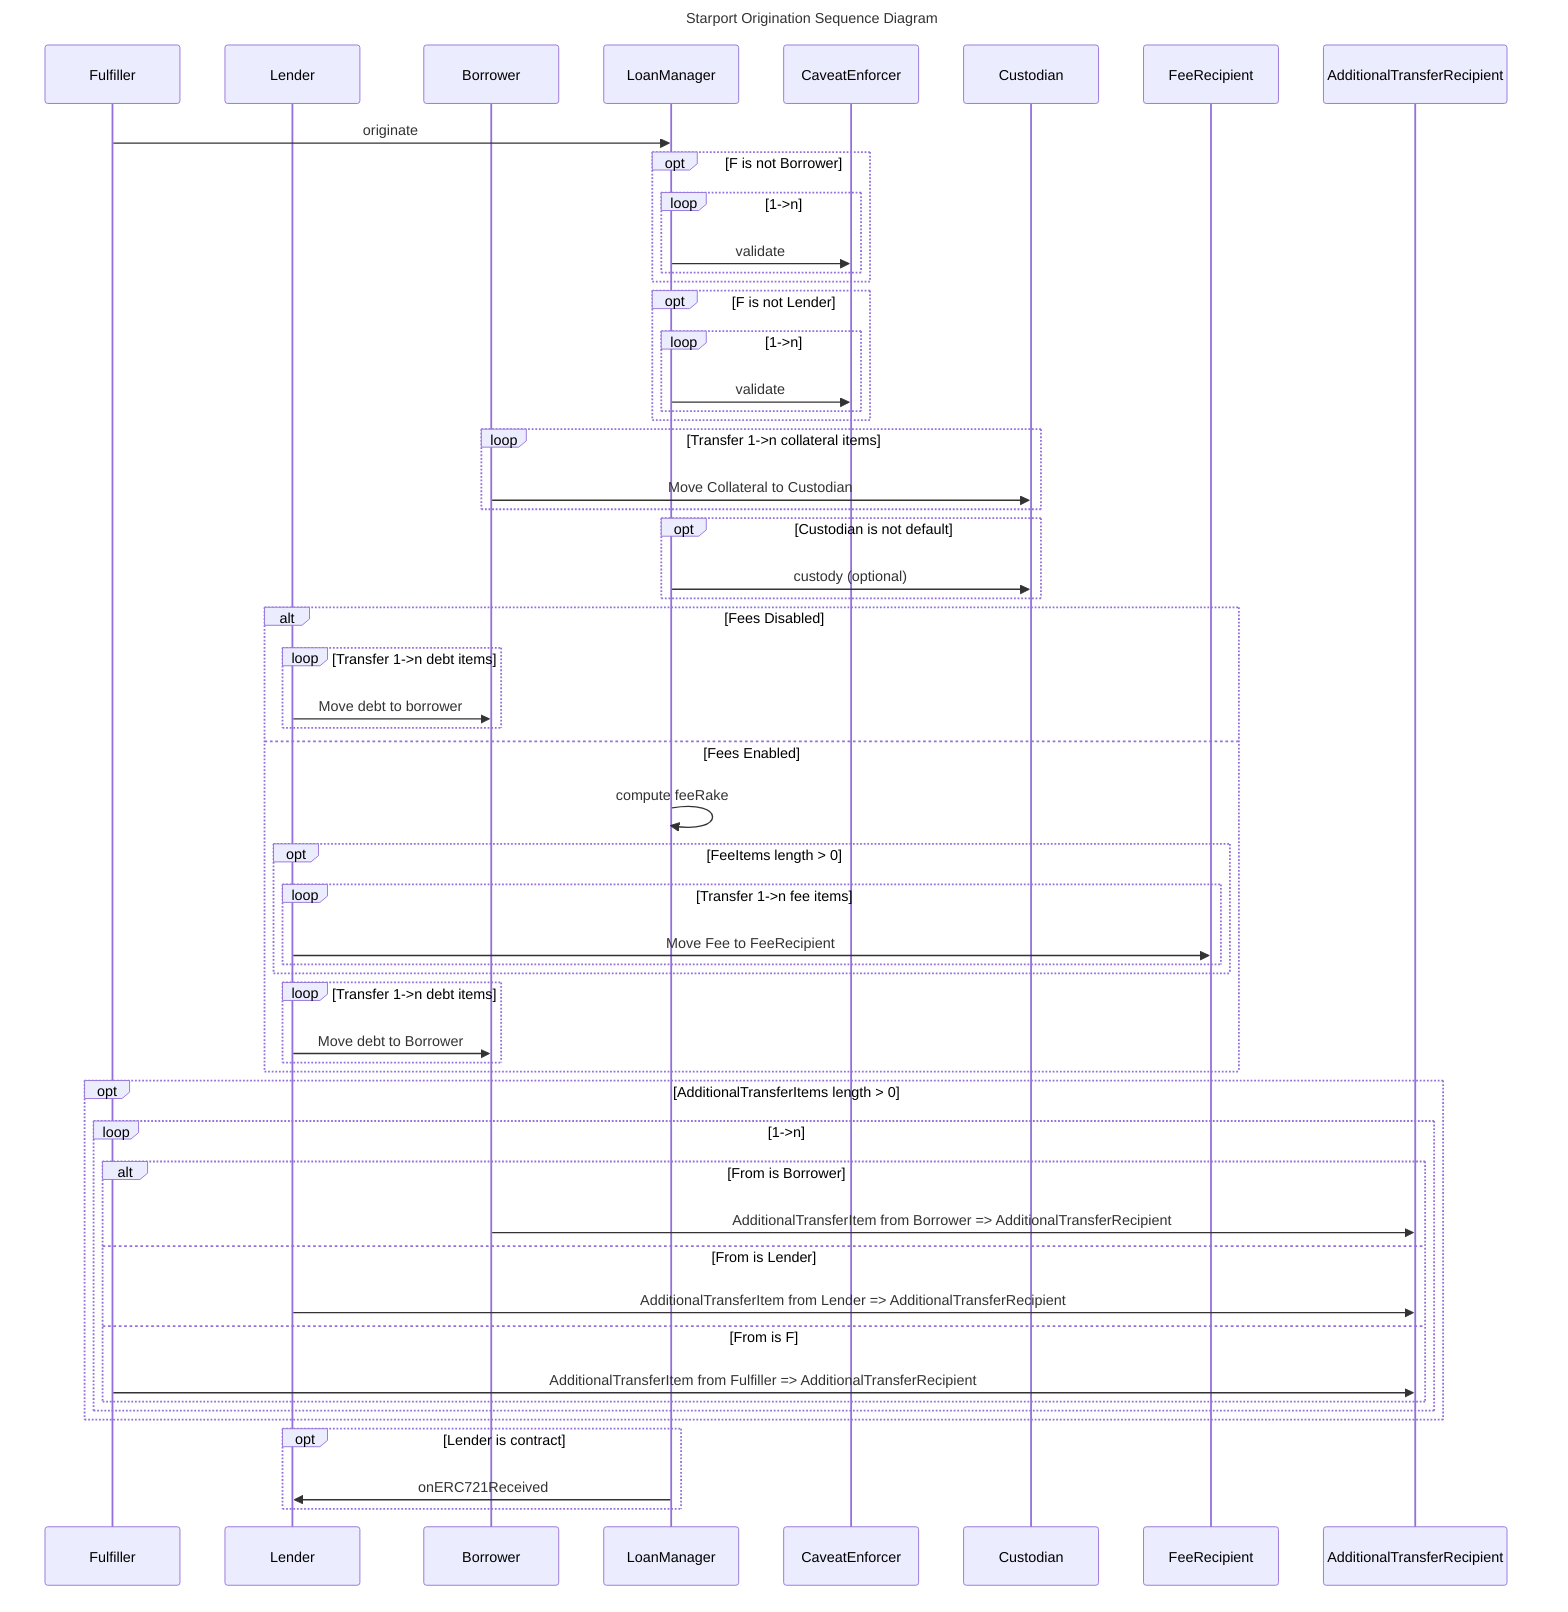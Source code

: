 sequenceDiagram
    title Starport Origination Sequence Diagram
    participant F as Fulfiller
    participant L as Lender
    participant B as Borrower


    F->>LoanManager: originate

    opt F is not Borrower
        loop 1->n
            LoanManager->>CaveatEnforcer: validate
        end
    end
    opt F is not Lender
        loop 1->n
            LoanManager->>CaveatEnforcer: validate
        end
    end
    loop Transfer 1->n collateral items
        B->>Custodian: Move Collateral to Custodian
    end
    opt Custodian is not default
        LoanManager->>Custodian: custody (optional)
    end

    alt Fees Disabled
        loop Transfer 1->n debt items
            L->>B: Move debt to borrower
        end
    else Fees Enabled
        LoanManager->>LoanManager: compute feeRake
        opt FeeItems length > 0
            loop Transfer 1->n fee items
                L->>FeeRecipient: Move Fee to FeeRecipient
            end
        end
        loop Transfer 1->n debt items
            L->>B: Move debt to Borrower
        end
    end

    opt AdditionalTransferItems length > 0
        loop 1->n
            alt From is Borrower
                B->>AdditionalTransferRecipient: AdditionalTransferItem from Borrower => AdditionalTransferRecipient
            else From is Lender
                L->>AdditionalTransferRecipient: AdditionalTransferItem from Lender => AdditionalTransferRecipient
            else From is F
                F->>AdditionalTransferRecipient: AdditionalTransferItem from Fulfiller => AdditionalTransferRecipient
            end
        end
    end

    opt Lender is contract
        LoanManager->>L: onERC721Received
    end
